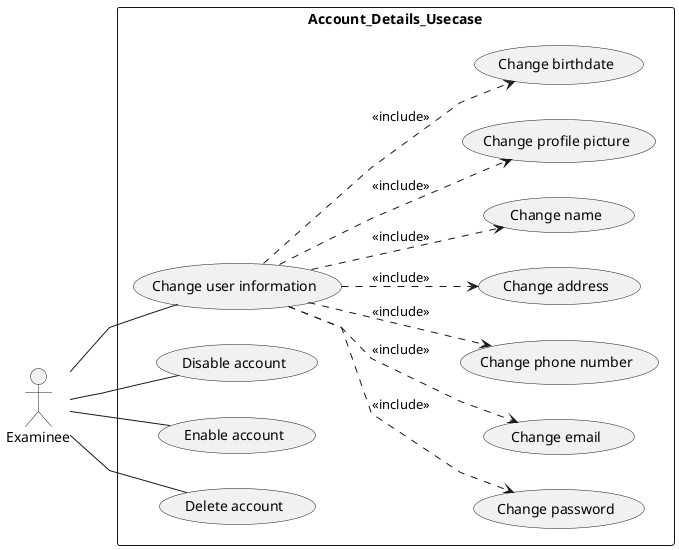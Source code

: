 @startuml Examinee-Account-Details-Usecase
left to right direction
skinparam linetype polyline

rectangle Account_Details_Usecase {
    usecase "Change user information" as ChangeUserInformation
    usecase "Disable account" as DisableAccount
    usecase "Enable account" as EnableAccount
    usecase "Delete account" as DeleteAccount

    usecase "Change password" as ChangePassword
    usecase "Change email" as ChangeEmail
    usecase "Change phone number" as ChangePhoneNumber
    usecase "Change address" as ChangeAddress
    usecase "Change name" as ChangeName
    usecase "Change profile picture" as ChangeProfilePicture
    usecase "Change birthdate" as ChangeBirthdate
}

actor Examinee

' Actor - Usecase relation
Examinee -- ChangeUserInformation
Examinee -- DisableAccount
Examinee -- EnableAccount
Examinee -- DeleteAccount

' Usecase relation
ChangeUserInformation ..> ChangePassword : <<include>>
ChangeUserInformation ..> ChangeEmail : <<include>>
ChangeUserInformation ..> ChangePhoneNumber : <<include>>
ChangeUserInformation ..> ChangeAddress : <<include>>
ChangeUserInformation ..> ChangeName : <<include>>
ChangeUserInformation ..> ChangeProfilePicture : <<include>>
ChangeUserInformation ..> ChangeBirthdate : <<include>>

@enduml